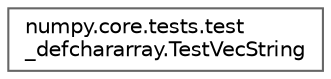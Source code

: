 digraph "Graphical Class Hierarchy"
{
 // LATEX_PDF_SIZE
  bgcolor="transparent";
  edge [fontname=Helvetica,fontsize=10,labelfontname=Helvetica,labelfontsize=10];
  node [fontname=Helvetica,fontsize=10,shape=box,height=0.2,width=0.4];
  rankdir="LR";
  Node0 [id="Node000000",label="numpy.core.tests.test\l_defchararray.TestVecString",height=0.2,width=0.4,color="grey40", fillcolor="white", style="filled",URL="$d4/dec/classnumpy_1_1core_1_1tests_1_1test__defchararray_1_1TestVecString.html",tooltip=" "];
}
